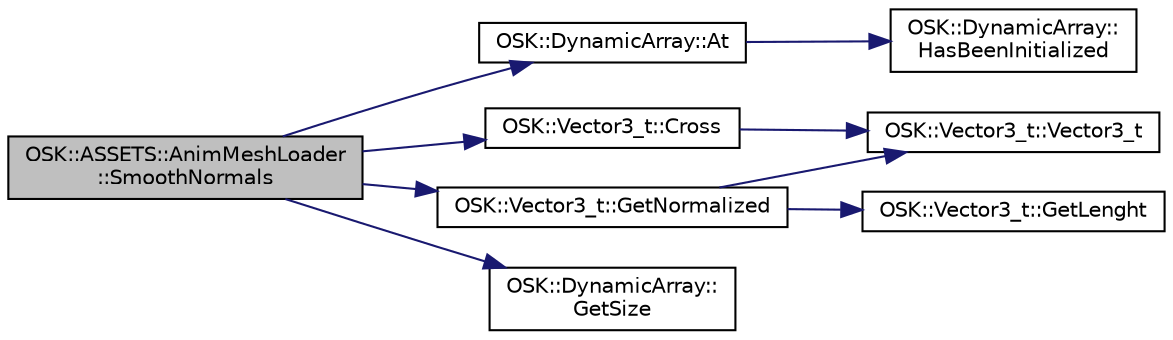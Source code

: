 digraph "OSK::ASSETS::AnimMeshLoader::SmoothNormals"
{
 // LATEX_PDF_SIZE
  edge [fontname="Helvetica",fontsize="10",labelfontname="Helvetica",labelfontsize="10"];
  node [fontname="Helvetica",fontsize="10",shape=record];
  rankdir="LR";
  Node1 [label="OSK::ASSETS::AnimMeshLoader\l::SmoothNormals",height=0.2,width=0.4,color="black", fillcolor="grey75", style="filled", fontcolor="black",tooltip="Establece las normales del vértice (si tiene)."];
  Node1 -> Node2 [color="midnightblue",fontsize="10",style="solid",fontname="Helvetica"];
  Node2 [label="OSK::DynamicArray::At",height=0.2,width=0.4,color="black", fillcolor="white", style="filled",URL="$class_o_s_k_1_1_dynamic_array.html#a9691f5eaf46654d59525c6c342d69cbb",tooltip="Devuelve el elemento en la posición dada."];
  Node2 -> Node3 [color="midnightblue",fontsize="10",style="solid",fontname="Helvetica"];
  Node3 [label="OSK::DynamicArray::\lHasBeenInitialized",height=0.2,width=0.4,color="black", fillcolor="white", style="filled",URL="$class_o_s_k_1_1_dynamic_array.html#a24b36038b685ea5f33b2b9b279035cef",tooltip="Devuelve true si el array se ha inicializado."];
  Node1 -> Node4 [color="midnightblue",fontsize="10",style="solid",fontname="Helvetica"];
  Node4 [label="OSK::Vector3_t::Cross",height=0.2,width=0.4,color="black", fillcolor="white", style="filled",URL="$class_o_s_k_1_1_vector3__t.html#a11968baed38c50bb37083845b41efd72",tooltip="Obtiene el producto vectorial entre este vector y el vector 'vec'."];
  Node4 -> Node5 [color="midnightblue",fontsize="10",style="solid",fontname="Helvetica"];
  Node5 [label="OSK::Vector3_t::Vector3_t",height=0.2,width=0.4,color="black", fillcolor="white", style="filled",URL="$class_o_s_k_1_1_vector3__t.html#abfc61058c184a3320c0e6d1993b7a037",tooltip="Crea un vector 3D nulo { 0, 0, 0 }."];
  Node1 -> Node6 [color="midnightblue",fontsize="10",style="solid",fontname="Helvetica"];
  Node6 [label="OSK::Vector3_t::GetNormalized",height=0.2,width=0.4,color="black", fillcolor="white", style="filled",URL="$class_o_s_k_1_1_vector3__t.html#aef1702c4230df139c7f0e28cd27bc4a6",tooltip="Devuelve un vector 3D normalizado con la misma dirección que este."];
  Node6 -> Node7 [color="midnightblue",fontsize="10",style="solid",fontname="Helvetica"];
  Node7 [label="OSK::Vector3_t::GetLenght",height=0.2,width=0.4,color="black", fillcolor="white", style="filled",URL="$class_o_s_k_1_1_vector3__t.html#ad59b181161a83a239c30d692bd79982c",tooltip="Módulo del vector. Obtiene la longitud del vector."];
  Node6 -> Node5 [color="midnightblue",fontsize="10",style="solid",fontname="Helvetica"];
  Node1 -> Node8 [color="midnightblue",fontsize="10",style="solid",fontname="Helvetica"];
  Node8 [label="OSK::DynamicArray::\lGetSize",height=0.2,width=0.4,color="black", fillcolor="white", style="filled",URL="$class_o_s_k_1_1_dynamic_array.html#a94d0cbf0543d0c976de674d31b15df90",tooltip="Devuelve el número de elementos almacenados."];
}
